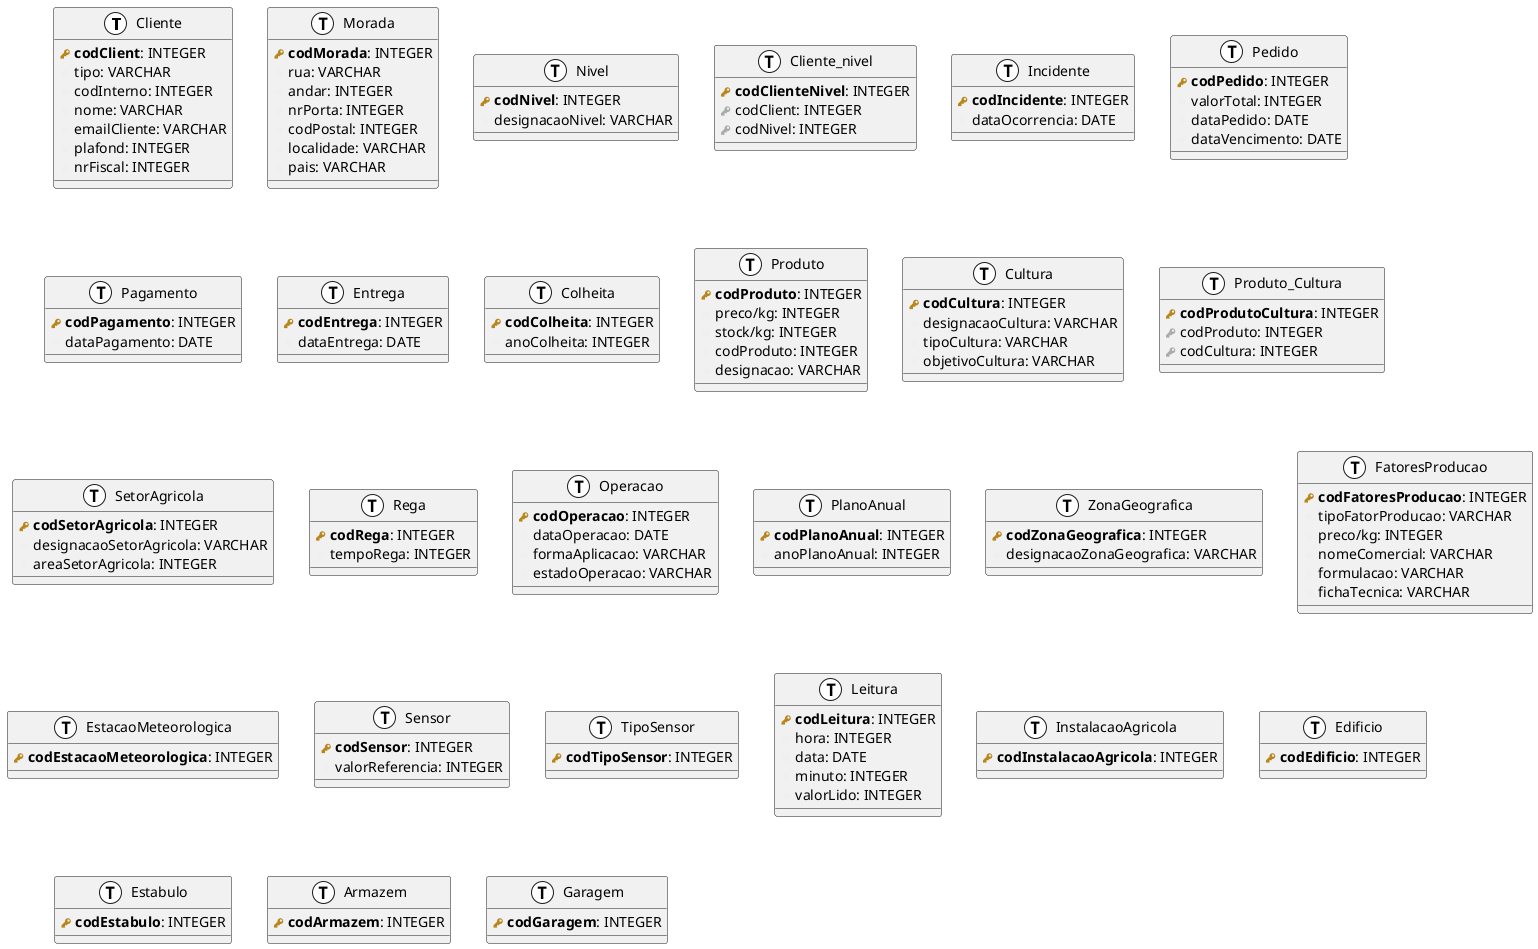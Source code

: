 @startuml
!define primary_key(x) <b><color:#b8861b><&key></color> x</b>
!define foreign_key(x) <color:#aaaaaa><&key></color> x
!define column(x) <color:#efefef><&media-record></color> x
!define table(x) entity x << (T, white) >>

table( Cliente ) {
    primary_key( codClient ): INTEGER
    column( tipo ): VARCHAR
    column( codInterno ): INTEGER
    column( nome ): VARCHAR
    column( emailCliente ): VARCHAR
    column( plafond ): INTEGER
    column( nrFiscal ): INTEGER
}

table( Morada ) {
    primary_key( codMorada ): INTEGER
    column( rua ): VARCHAR
    column( andar ): INTEGER
    column( nrPorta ): INTEGER
    column( codPostal ): INTEGER
    column( localidade ): VARCHAR
    column( pais ): VARCHAR
}

table( Nivel ) {
    primary_key( codNivel ): INTEGER
    column( designacaoNivel ): VARCHAR
}

table( Cliente_nivel ) {
    primary_key( codClienteNivel ): INTEGER
    foreign_key( codClient ): INTEGER
    foreign_key( codNivel ): INTEGER
}

table( Incidente ) {
    primary_key( codIncidente ): INTEGER
    column( dataOcorrencia ): DATE
}

table( Pedido ) {
    primary_key( codPedido ): INTEGER
    column( valorTotal ): INTEGER
    column( dataPedido ): DATE
    column( dataVencimento ): DATE
}

table( Pagamento ) {
    primary_key( codPagamento ): INTEGER
    column( dataPagamento ): DATE
}

table( Entrega ) {
    primary_key( codEntrega ): INTEGER
    column( dataEntrega ): DATE
}

table( Colheita ) {
    primary_key( codColheita ): INTEGER
    column( anoColheita ): INTEGER
}

table( Produto ) {
    primary_key( codProduto ): INTEGER
    column( preco/kg ): INTEGER
    column( stock/kg ): INTEGER
    column( codProduto ): INTEGER
    column( designacao ): VARCHAR
}

table( Cultura ) {
    primary_key( codCultura ): INTEGER
    column( designacaoCultura ): VARCHAR
    column( tipoCultura ): VARCHAR
    column( objetivoCultura ): VARCHAR
}

table( Produto_Cultura ) {
    primary_key( codProdutoCultura ): INTEGER
    foreign_key( codProduto ): INTEGER
    foreign_key( codCultura ): INTEGER
}

table( SetorAgricola ) {
    primary_key( codSetorAgricola ): INTEGER
    column( designacaoSetorAgricola ): VARCHAR
    column( areaSetorAgricola ): INTEGER
}

table( Rega ) {
    primary_key( codRega ): INTEGER
    column( tempoRega ): INTEGER
}

table( Operacao ) {
    primary_key( codOperacao ): INTEGER
    column( dataOperacao ): DATE
    column( formaAplicacao ): VARCHAR
    column( estadoOperacao ): VARCHAR
}

table( PlanoAnual ) {
    primary_key( codPlanoAnual ): INTEGER
    column( anoPlanoAnual ): INTEGER
}

table( ZonaGeografica ) {
    primary_key( codZonaGeografica ): INTEGER
    column( designacaoZonaGeografica ): VARCHAR
}

table( FatoresProducao ) {
    primary_key( codFatoresProducao ): INTEGER
    column( tipoFatorProducao ): VARCHAR
    column( preco/kg ): INTEGER
    column( nomeComercial ): VARCHAR
    column( formulacao ): VARCHAR
    column( fichaTecnica ): VARCHAR
}

table( EstacaoMeteorologica ) {
    primary_key( codEstacaoMeteorologica ): INTEGER
}

table( Sensor ) {
    primary_key( codSensor ): INTEGER
    column( valorReferencia ): INTEGER
}

table( TipoSensor ) {
    primary_key( codTipoSensor ): INTEGER
}

table( Leitura ) {
    primary_key( codLeitura ): INTEGER
    column( hora ): INTEGER
    column( data ): DATE
    column( minuto ): INTEGER
    column( valorLido ): INTEGER
}

table( InstalacaoAgricola ) {
    primary_key( codInstalacaoAgricola ): INTEGER
}

table( Edificio ) {
    primary_key( codEdificio ): INTEGER
}

table( Estabulo ) {
    primary_key( codEstabulo ): INTEGER
}

table( Armazem ) {
    primary_key( codArmazem ): INTEGER
}

table( Garagem ) {
    primary_key( codGaragem ): INTEGER
}

@enduml